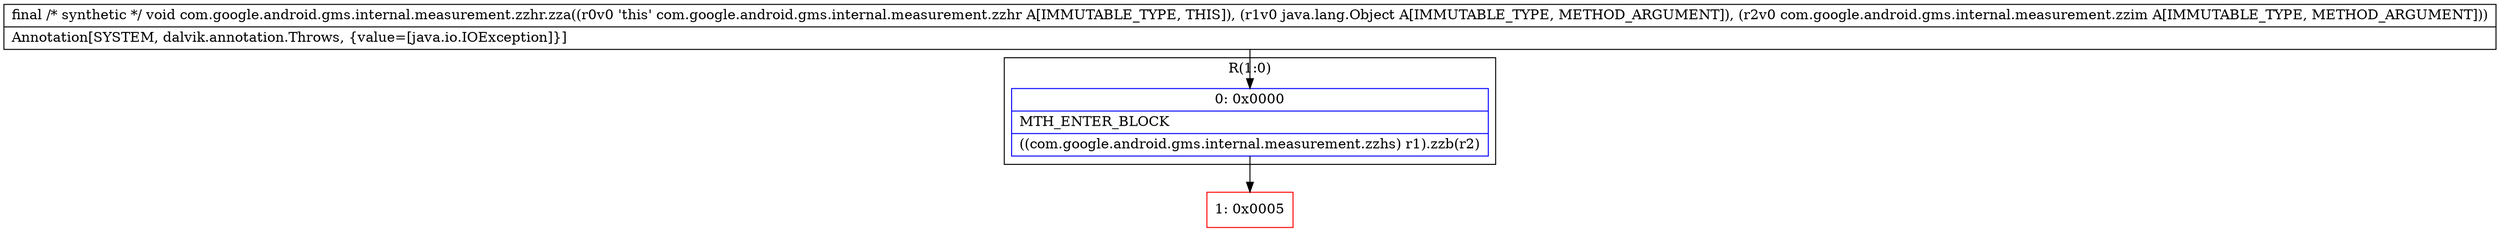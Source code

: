 digraph "CFG forcom.google.android.gms.internal.measurement.zzhr.zza(Ljava\/lang\/Object;Lcom\/google\/android\/gms\/internal\/measurement\/zzim;)V" {
subgraph cluster_Region_1881813725 {
label = "R(1:0)";
node [shape=record,color=blue];
Node_0 [shape=record,label="{0\:\ 0x0000|MTH_ENTER_BLOCK\l|((com.google.android.gms.internal.measurement.zzhs) r1).zzb(r2)\l}"];
}
Node_1 [shape=record,color=red,label="{1\:\ 0x0005}"];
MethodNode[shape=record,label="{final \/* synthetic *\/ void com.google.android.gms.internal.measurement.zzhr.zza((r0v0 'this' com.google.android.gms.internal.measurement.zzhr A[IMMUTABLE_TYPE, THIS]), (r1v0 java.lang.Object A[IMMUTABLE_TYPE, METHOD_ARGUMENT]), (r2v0 com.google.android.gms.internal.measurement.zzim A[IMMUTABLE_TYPE, METHOD_ARGUMENT]))  | Annotation[SYSTEM, dalvik.annotation.Throws, \{value=[java.io.IOException]\}]\l}"];
MethodNode -> Node_0;
Node_0 -> Node_1;
}

